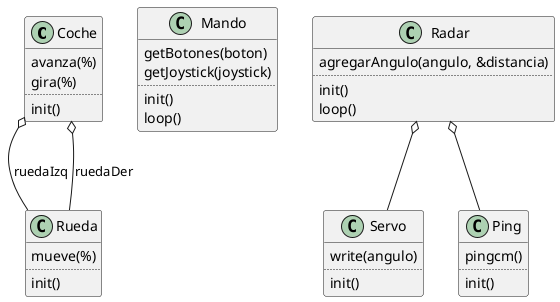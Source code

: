 @startuml

class Coche{
    avanza(%)
    gira(%)
    ..
    init()
}
class Mando {
    getBotones(boton)
    getJoystick(joystick)
    ..
    init()
    loop()
}
class Radar{
    agregarAngulo(angulo, &distancia)
    ..
    init()
    loop()
}
class Servo{
    write(angulo)
    ..
    init()
}
class Ping{
    pingcm()
    ..
    init()
}
class Rueda{
    mueve(%)
    ..
    init()
}

Coche o-- Rueda : ruedaIzq
Coche o-- Rueda : ruedaDer
Radar o-- Ping
Radar o-- Servo
@enduml